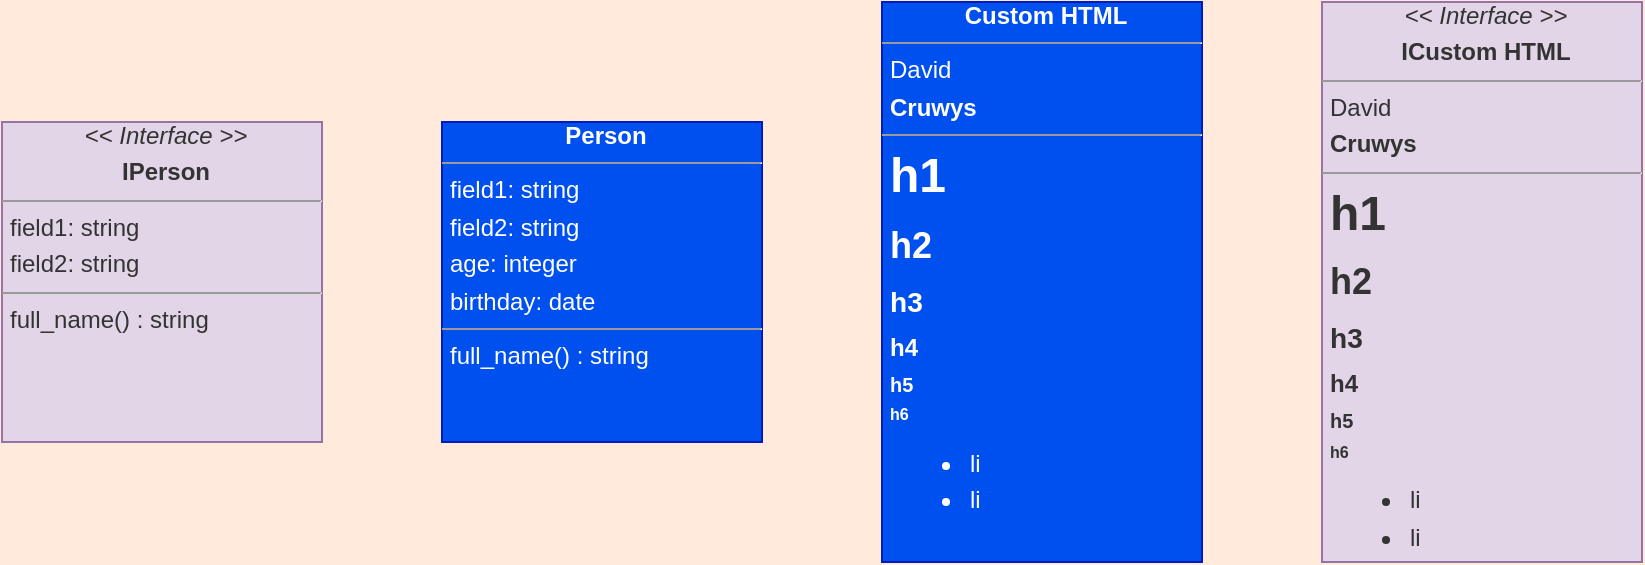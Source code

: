 <mxfile>
  <diagram id="cYc" name="Style-Plain">
    <mxGraphModel dx="0" dy="0" background="#FFEADB" grid="0" gridSize="10" guides="1" tooltips="1" connect="1" arrows="1" fold="1" page="1" pageScale="1" pageWidth="1169" pageHeight="827" math="0" shadow="0">
      <root>
        <mxCell id="page_root_cYc" parent="cYc"/>
        <mxCell id="node_root_cYc" parent="page_root_cYc"/>
        <mxCell id="cYc-2" value="&lt;p style=&quot;margin:0px;margin-left:4px;margin-bottom:4px;text-align:center&quot;&gt;&lt;i&gt;&amp;lt;&amp;lt; Interface &amp;gt;&amp;gt;&lt;/i&gt;&lt;/p&gt;&lt;p style=&quot;margin:0px;margin-left:4px;margin-bottom:4px;text-align:center&quot;&gt;&lt;b&gt;IPerson&lt;/b&gt;&lt;/p&gt;&lt;hr size=&quot;1&quot;/&gt;&lt;p style=&quot;margin:0px;margin-left:4px;margin-bottom:4px&quot;&gt;field1: string&lt;/p&gt;&lt;p style=&quot;margin:0px;margin-left:4px;margin-bottom:4px&quot;&gt;field2: string&lt;/p&gt;&lt;hr size=&quot;1&quot;/&gt;&lt;p style=&quot;margin:0px;margin-left:4px;margin-bottom:4px&quot;&gt;full_name() : string&lt;/p&gt;" style="whiteSpace=wrap;html=1;rounded=0;fillColor=#e1d5e7;strokeColor=#9673a6;fontColor=#333333;align=left;overflow=fill;fontSize=12;fontFamily=Helvetica" vertex="1" parent="node_root_cYc">
          <mxGeometry x="30" y="30" width="160" height="160" as="geometry"/>
        </mxCell>
        <mxCell id="cYc-3" value="&lt;p style=&quot;margin:0px;margin-left:4px;margin-bottom:4px;text-align:center&quot;&gt;&lt;b&gt;Person&lt;/b&gt;&lt;/p&gt;&lt;hr size=&quot;1&quot;/&gt;&lt;p style=&quot;margin:0px;margin-left:4px;margin-bottom:4px&quot;&gt;field1: string&lt;/p&gt;&lt;p style=&quot;margin:0px;margin-left:4px;margin-bottom:4px&quot;&gt;field2: string&lt;/p&gt;&lt;p style=&quot;margin:0px;margin-left:4px;margin-bottom:4px&quot;&gt;age: integer&lt;/p&gt;&lt;p style=&quot;margin:0px;margin-left:4px;margin-bottom:4px&quot;&gt;birthday: date&lt;/p&gt;&lt;hr size=&quot;1&quot;/&gt;&lt;p style=&quot;margin:0px;margin-left:4px;margin-bottom:4px&quot;&gt;full_name() : string&lt;/p&gt;" style="whiteSpace=wrap;html=1;rounded=0;fillColor=#0050ef;strokeColor=#001DBC;fontColor=#ffffff;align=left;overflow=fill;fontSize=12;fontFamily=Helvetica" vertex="1" parent="node_root_cYc">
          <mxGeometry x="250" y="30" width="160" height="160" as="geometry"/>
        </mxCell>
        <mxCell id="cYc-4" value="&lt;p style=&quot;margin:0px;margin-left:4px;margin-bottom:4px;text-align:center&quot;&gt;&lt;b&gt;Custom HTML&lt;/b&gt;&lt;/p&gt;&lt;hr size=&quot;1&quot;/&gt;&lt;p style=&quot;margin:0px;margin-left:4px;margin-bottom:4px&quot;&gt;David&lt;/p&gt;&lt;b style=&quot;margin:0px;margin-left:4px;margin-bottom:4px&quot;&gt;Cruwys&lt;/b&gt;&lt;hr size=&quot;1&quot;/&gt;&lt;h1 style=&quot;margin:0px;margin-left:4px;margin-bottom:9.953px&quot;&gt;h1&lt;/h1&gt;&lt;h2 style=&quot;margin:0px;margin-left:4px;margin-bottom:8.294px&quot;&gt;h2&lt;/h2&gt;&lt;h3 style=&quot;margin:0px;margin-left:4px;margin-bottom:6.912px&quot;&gt;h3&lt;/h3&gt;&lt;h4 style=&quot;margin:0px;margin-left:4px;margin-bottom:5.76px&quot;&gt;h4&lt;/h4&gt;&lt;h5 style=&quot;margin:0px;margin-left:4px;margin-bottom:4.8px&quot;&gt;h5&lt;/h5&gt;&lt;h6 style=&quot;margin:0px;margin-left:4px;margin-bottom:4px&quot;&gt;h6&lt;/h6&gt;&lt;ul&gt;&lt;li style=&quot;margin:0px;margin-left:4px;margin-bottom:4px&quot;&gt;li&lt;/li&gt;&lt;li style=&quot;margin:0px;margin-left:4px;margin-bottom:4px&quot;&gt;li&lt;/li&gt;&lt;/ul&gt;" style="whiteSpace=wrap;html=1;rounded=0;fillColor=#0050ef;strokeColor=#001DBC;fontColor=#ffffff;align=left;overflow=fill;fontSize=12;fontFamily=Helvetica" vertex="1" parent="node_root_cYc">
          <mxGeometry x="470" y="-30" width="160" height="280" as="geometry"/>
        </mxCell>
        <mxCell id="cYc-5" value="&lt;p style=&quot;margin:0px;margin-left:4px;margin-bottom:4px;text-align:center&quot;&gt;&lt;i&gt;&amp;lt;&amp;lt; Interface &amp;gt;&amp;gt;&lt;/i&gt;&lt;/p&gt;&lt;p style=&quot;margin:0px;margin-left:4px;margin-bottom:4px;text-align:center&quot;&gt;&lt;b&gt;ICustom HTML&lt;/b&gt;&lt;/p&gt;&lt;hr size=&quot;1&quot;/&gt;&lt;p style=&quot;margin:0px;margin-left:4px;margin-bottom:4px&quot;&gt;David&lt;/p&gt;&lt;b style=&quot;margin:0px;margin-left:4px;margin-bottom:4px&quot;&gt;Cruwys&lt;/b&gt;&lt;hr size=&quot;1&quot;/&gt;&lt;h1 style=&quot;margin:0px;margin-left:4px;margin-bottom:9.953px&quot;&gt;h1&lt;/h1&gt;&lt;h2 style=&quot;margin:0px;margin-left:4px;margin-bottom:8.294px&quot;&gt;h2&lt;/h2&gt;&lt;h3 style=&quot;margin:0px;margin-left:4px;margin-bottom:6.912px&quot;&gt;h3&lt;/h3&gt;&lt;h4 style=&quot;margin:0px;margin-left:4px;margin-bottom:5.76px&quot;&gt;h4&lt;/h4&gt;&lt;h5 style=&quot;margin:0px;margin-left:4px;margin-bottom:4.8px&quot;&gt;h5&lt;/h5&gt;&lt;h6 style=&quot;margin:0px;margin-left:4px;margin-bottom:4px&quot;&gt;h6&lt;/h6&gt;&lt;ul&gt;&lt;li style=&quot;margin:0px;margin-left:4px;margin-bottom:4px&quot;&gt;li&lt;/li&gt;&lt;li style=&quot;margin:0px;margin-left:4px;margin-bottom:4px&quot;&gt;li&lt;/li&gt;&lt;/ul&gt;" style="whiteSpace=wrap;html=1;rounded=0;fillColor=#e1d5e7;strokeColor=#9673a6;fontColor=#333333;align=left;overflow=fill;fontSize=12;fontFamily=Helvetica" vertex="1" parent="node_root_cYc">
          <mxGeometry x="690" y="-30" width="160" height="280" as="geometry"/>
        </mxCell>
      </root>
    </mxGraphModel>
  </diagram>
</mxfile>